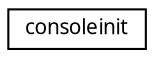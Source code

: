 digraph "Grafische Darstellung der Klassenhierarchie"
{
  edge [fontname="Sans",fontsize="10",labelfontname="Sans",labelfontsize="10"];
  node [fontname="Sans",fontsize="10",shape=record];
  rankdir="LR";
  Node0 [label="consoleinit",height=0.2,width=0.4,color="black", fillcolor="white", style="filled",URL="$d1/d9f/classconsoleinit.html"];
}

